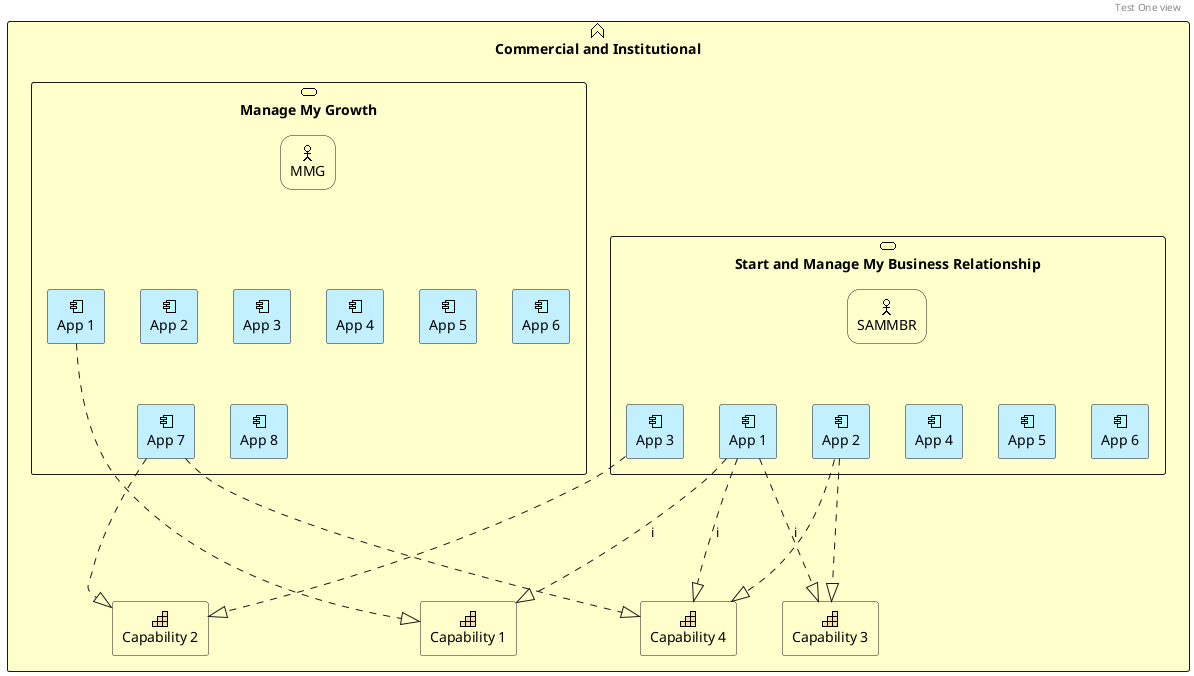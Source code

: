 @startuml test
skinparam rectangle<<behavior>> {
	roundCorner 25
}
sprite $bProcess jar:archimate/business-process
sprite $bActor jar:archimate/business-actor
sprite $bActivity jar:archimate/business-activity
sprite $aService jar:archimate/application-service
sprite $aComponent jar:archimate/application-component
sprite $bCapability jar:archimate/strategy-capability

header
Test One view
endheader

rectangle "Commercial and Institutional" <<$archimate/business-function>> #Business{
    rectangle "Start and Manage My Business Relationship"  <<$archimate/business-service>>#Business{
        rectangle "SAMMBR"  as SAMMBR <<$bActor>><<behavior>> #Business
        rectangle "App 1"  as SAM1 <<$aComponent>> #Application 
        rectangle "App 2"  as SAM2 <<$aComponent>> #Application 
        rectangle "App 3"  as SAM3 <<$aComponent>> #Application 
        rectangle "App 4"  as SAM4 <<$aComponent>> #Application 
        rectangle "App 5"  as SAM5 <<$aComponent>> #Application 
        rectangle "App 6"  as SAM6 <<$aComponent>> #Application 

    }
        rectangle "Manage My Growth"  <<$archimate/business-service>>#Business{
        rectangle "MMG"  as MMG <<$bActor>><<behavior>> #Business
        rectangle "App 1"  as MMG1 <<$aComponent>> #Application 
        rectangle "App 2"  as MMG2 <<$aComponent>> #Application 
        rectangle "App 3"  as MMG3 <<$aComponent>> #Application 
        rectangle "App 4"  as MMG4 <<$aComponent>> #Application 
        rectangle "App 5"  as MMG5 <<$aComponent>> #Application 
        rectangle "App 6"  as MMG6 <<$aComponent>> #Application 
        rectangle "App 7"  as MMG7 <<$aComponent>> #Application 
        rectangle "App 8"  as MMG8 <<$aComponent>> #Application 

    }
    rectangle "Capability 1" as Cap1  <<$bCapability>>#Business 
    rectangle "Capability 2" as Cap2 <<$bCapability>>#Business 
    rectangle "Capability 3" as Cap3 <<$bCapability>>#Business 
    rectangle "Capability 4" as Cap4 <<$bCapability>>#Business
}

SAMMBR -[hidden]d- SAM1
SAMMBR -[hidden]d- SAM2
SAMMBR -[hidden]d- SAM3
SAMMBR -[hidden]d- SAM4
SAMMBR -[hidden]d- SAM5
SAMMBR -[hidden]d- SAM6

MMG -[hidden]d- MMG1
MMG -[hidden]d- MMG2
MMG -[hidden]d- MMG3
MMG -[hidden]d- MMG4
MMG -[hidden]d- MMG5
MMG -[hidden]d- MMG6
MMG1 -[hidden]d- MMG7
MMG2 -[hidden]d- MMG8
SAM1 .d..|> Cap1: i
SAM1 .d..|> Cap3: i
SAM1 .d..|> Cap4: i
SAM2 .d..|> Cap3
SAM2 .d..|> Cap4
SAM3 .d..|> Cap2

MMG1 .d..|> Cap1
MMG7 .d..|> Cap2
MMG7 .d..|> Cap4

@enduml